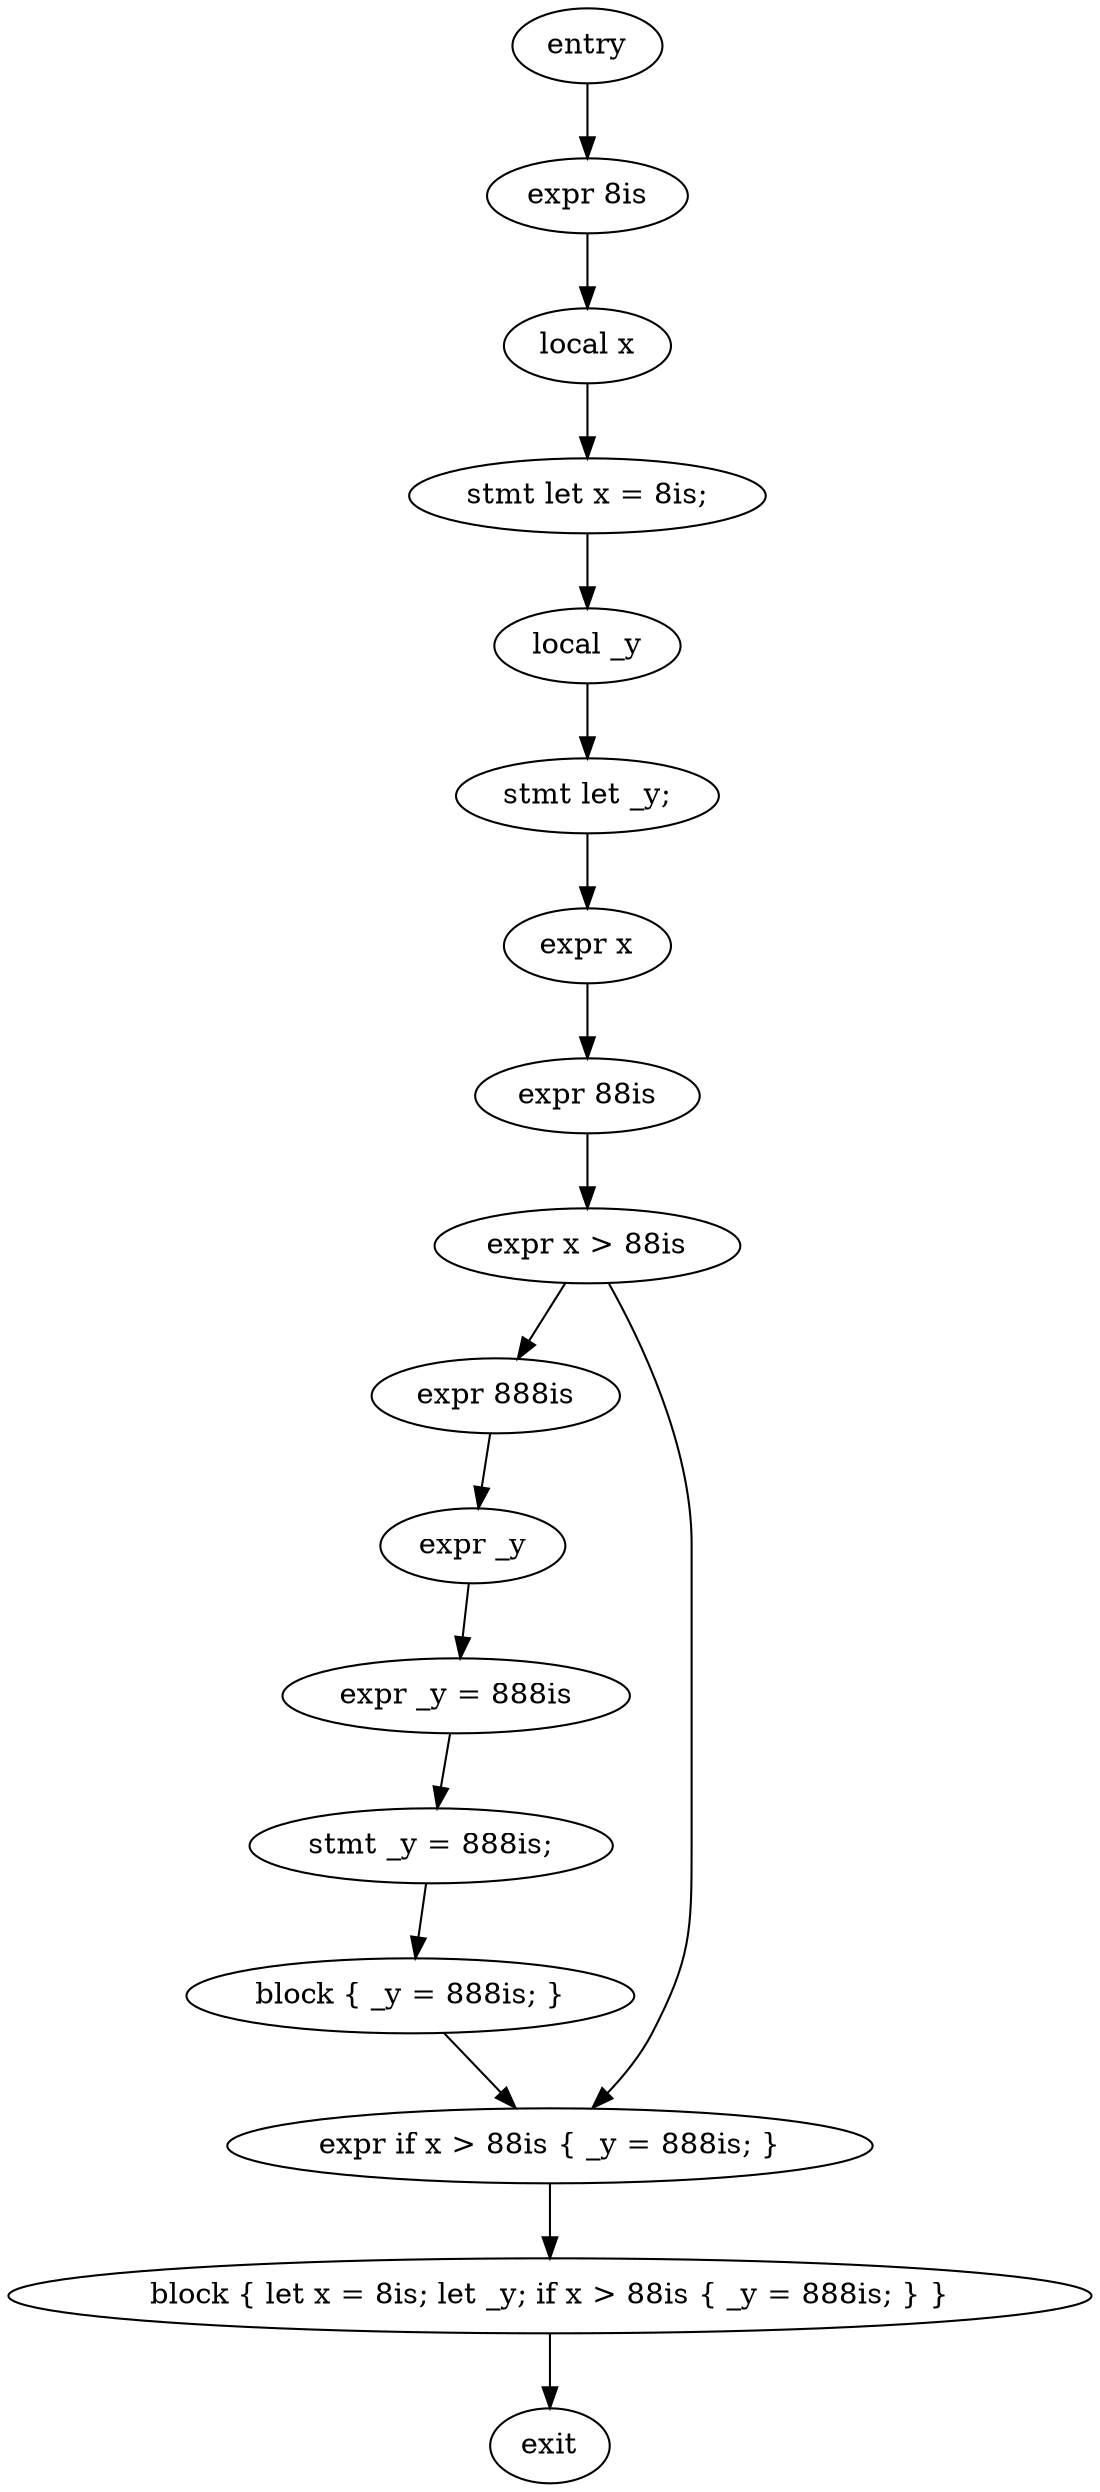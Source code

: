 digraph block {
    N0[label="entry"];
    N1[label="exit"];
    N2[label="expr 8is"];
    N3[label="local x"];
    N4[label="stmt let x = 8is;"];
    N5[label="local _y"];
    N6[label="stmt let _y;"];
    N7[label="expr x"];
    N8[label="expr 88is"];
    N9[label="expr x > 88is"];
    N10[label="expr 888is"];
    N11[label="expr _y"];
    N12[label="expr _y = 888is"];
    N13[label="stmt _y = 888is;"];
    N14[label="block { _y = 888is; }"];
    N15[label="expr if x > 88is { _y = 888is; }"];
    N16[label="block { let x = 8is; let _y; if x > 88is { _y = 888is; } }"];
    N0 -> N2;
    N2 -> N3;
    N3 -> N4;
    N4 -> N5;
    N5 -> N6;
    N6 -> N7;
    N7 -> N8;
    N8 -> N9;
    N9 -> N10;
    N10 -> N11;
    N11 -> N12;
    N12 -> N13;
    N13 -> N14;
    N9 -> N15;
    N14 -> N15;
    N15 -> N16;
    N16 -> N1;
}
